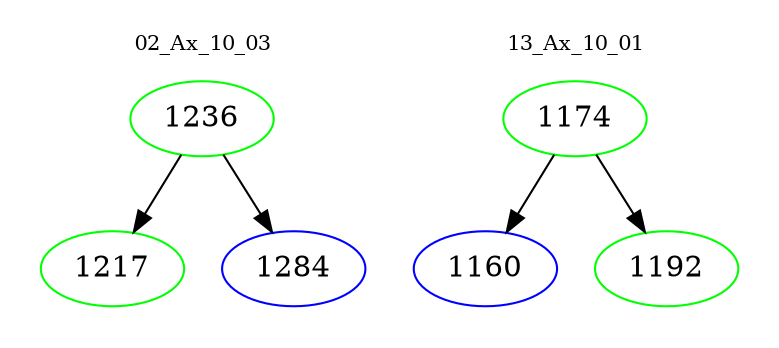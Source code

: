 digraph{
subgraph cluster_0 {
color = white
label = "02_Ax_10_03";
fontsize=10;
T0_1236 [label="1236", color="green"]
T0_1236 -> T0_1217 [color="black"]
T0_1217 [label="1217", color="green"]
T0_1236 -> T0_1284 [color="black"]
T0_1284 [label="1284", color="blue"]
}
subgraph cluster_1 {
color = white
label = "13_Ax_10_01";
fontsize=10;
T1_1174 [label="1174", color="green"]
T1_1174 -> T1_1160 [color="black"]
T1_1160 [label="1160", color="blue"]
T1_1174 -> T1_1192 [color="black"]
T1_1192 [label="1192", color="green"]
}
}
